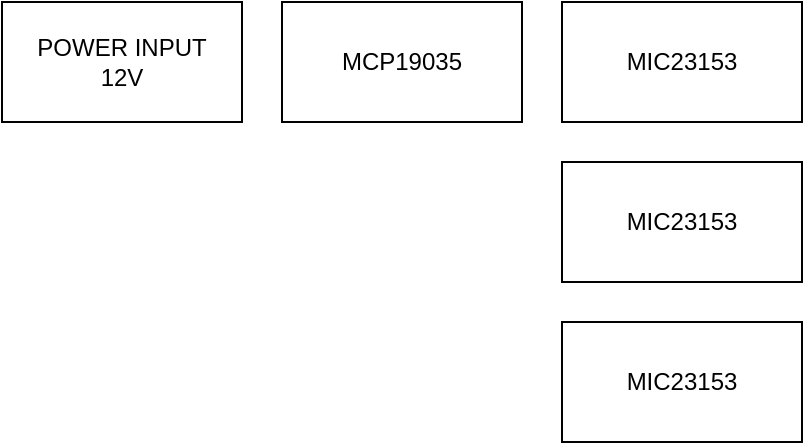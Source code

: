 <mxfile version="20.8.16" type="device"><diagram name="Page-1" id="4hJTPiDTfUDa4_Jgz24N"><mxGraphModel dx="1098" dy="828" grid="1" gridSize="10" guides="1" tooltips="1" connect="1" arrows="1" fold="1" page="1" pageScale="1" pageWidth="850" pageHeight="1100" math="0" shadow="0"><root><mxCell id="0"/><mxCell id="1" parent="0"/><mxCell id="KKCaGSV4LNySmUTIcAAj-1" value="POWER INPUT&lt;br&gt;12V" style="rounded=0;whiteSpace=wrap;html=1;" vertex="1" parent="1"><mxGeometry x="210" y="340" width="120" height="60" as="geometry"/></mxCell><mxCell id="KKCaGSV4LNySmUTIcAAj-2" value="MCP19035" style="rounded=0;whiteSpace=wrap;html=1;" vertex="1" parent="1"><mxGeometry x="350" y="340" width="120" height="60" as="geometry"/></mxCell><mxCell id="KKCaGSV4LNySmUTIcAAj-3" value="MIC23153" style="rounded=0;whiteSpace=wrap;html=1;" vertex="1" parent="1"><mxGeometry x="490" y="340" width="120" height="60" as="geometry"/></mxCell><mxCell id="KKCaGSV4LNySmUTIcAAj-4" value="MIC23153" style="rounded=0;whiteSpace=wrap;html=1;" vertex="1" parent="1"><mxGeometry x="490" y="420" width="120" height="60" as="geometry"/></mxCell><mxCell id="KKCaGSV4LNySmUTIcAAj-5" value="MIC23153" style="rounded=0;whiteSpace=wrap;html=1;" vertex="1" parent="1"><mxGeometry x="490" y="500" width="120" height="60" as="geometry"/></mxCell></root></mxGraphModel></diagram></mxfile>